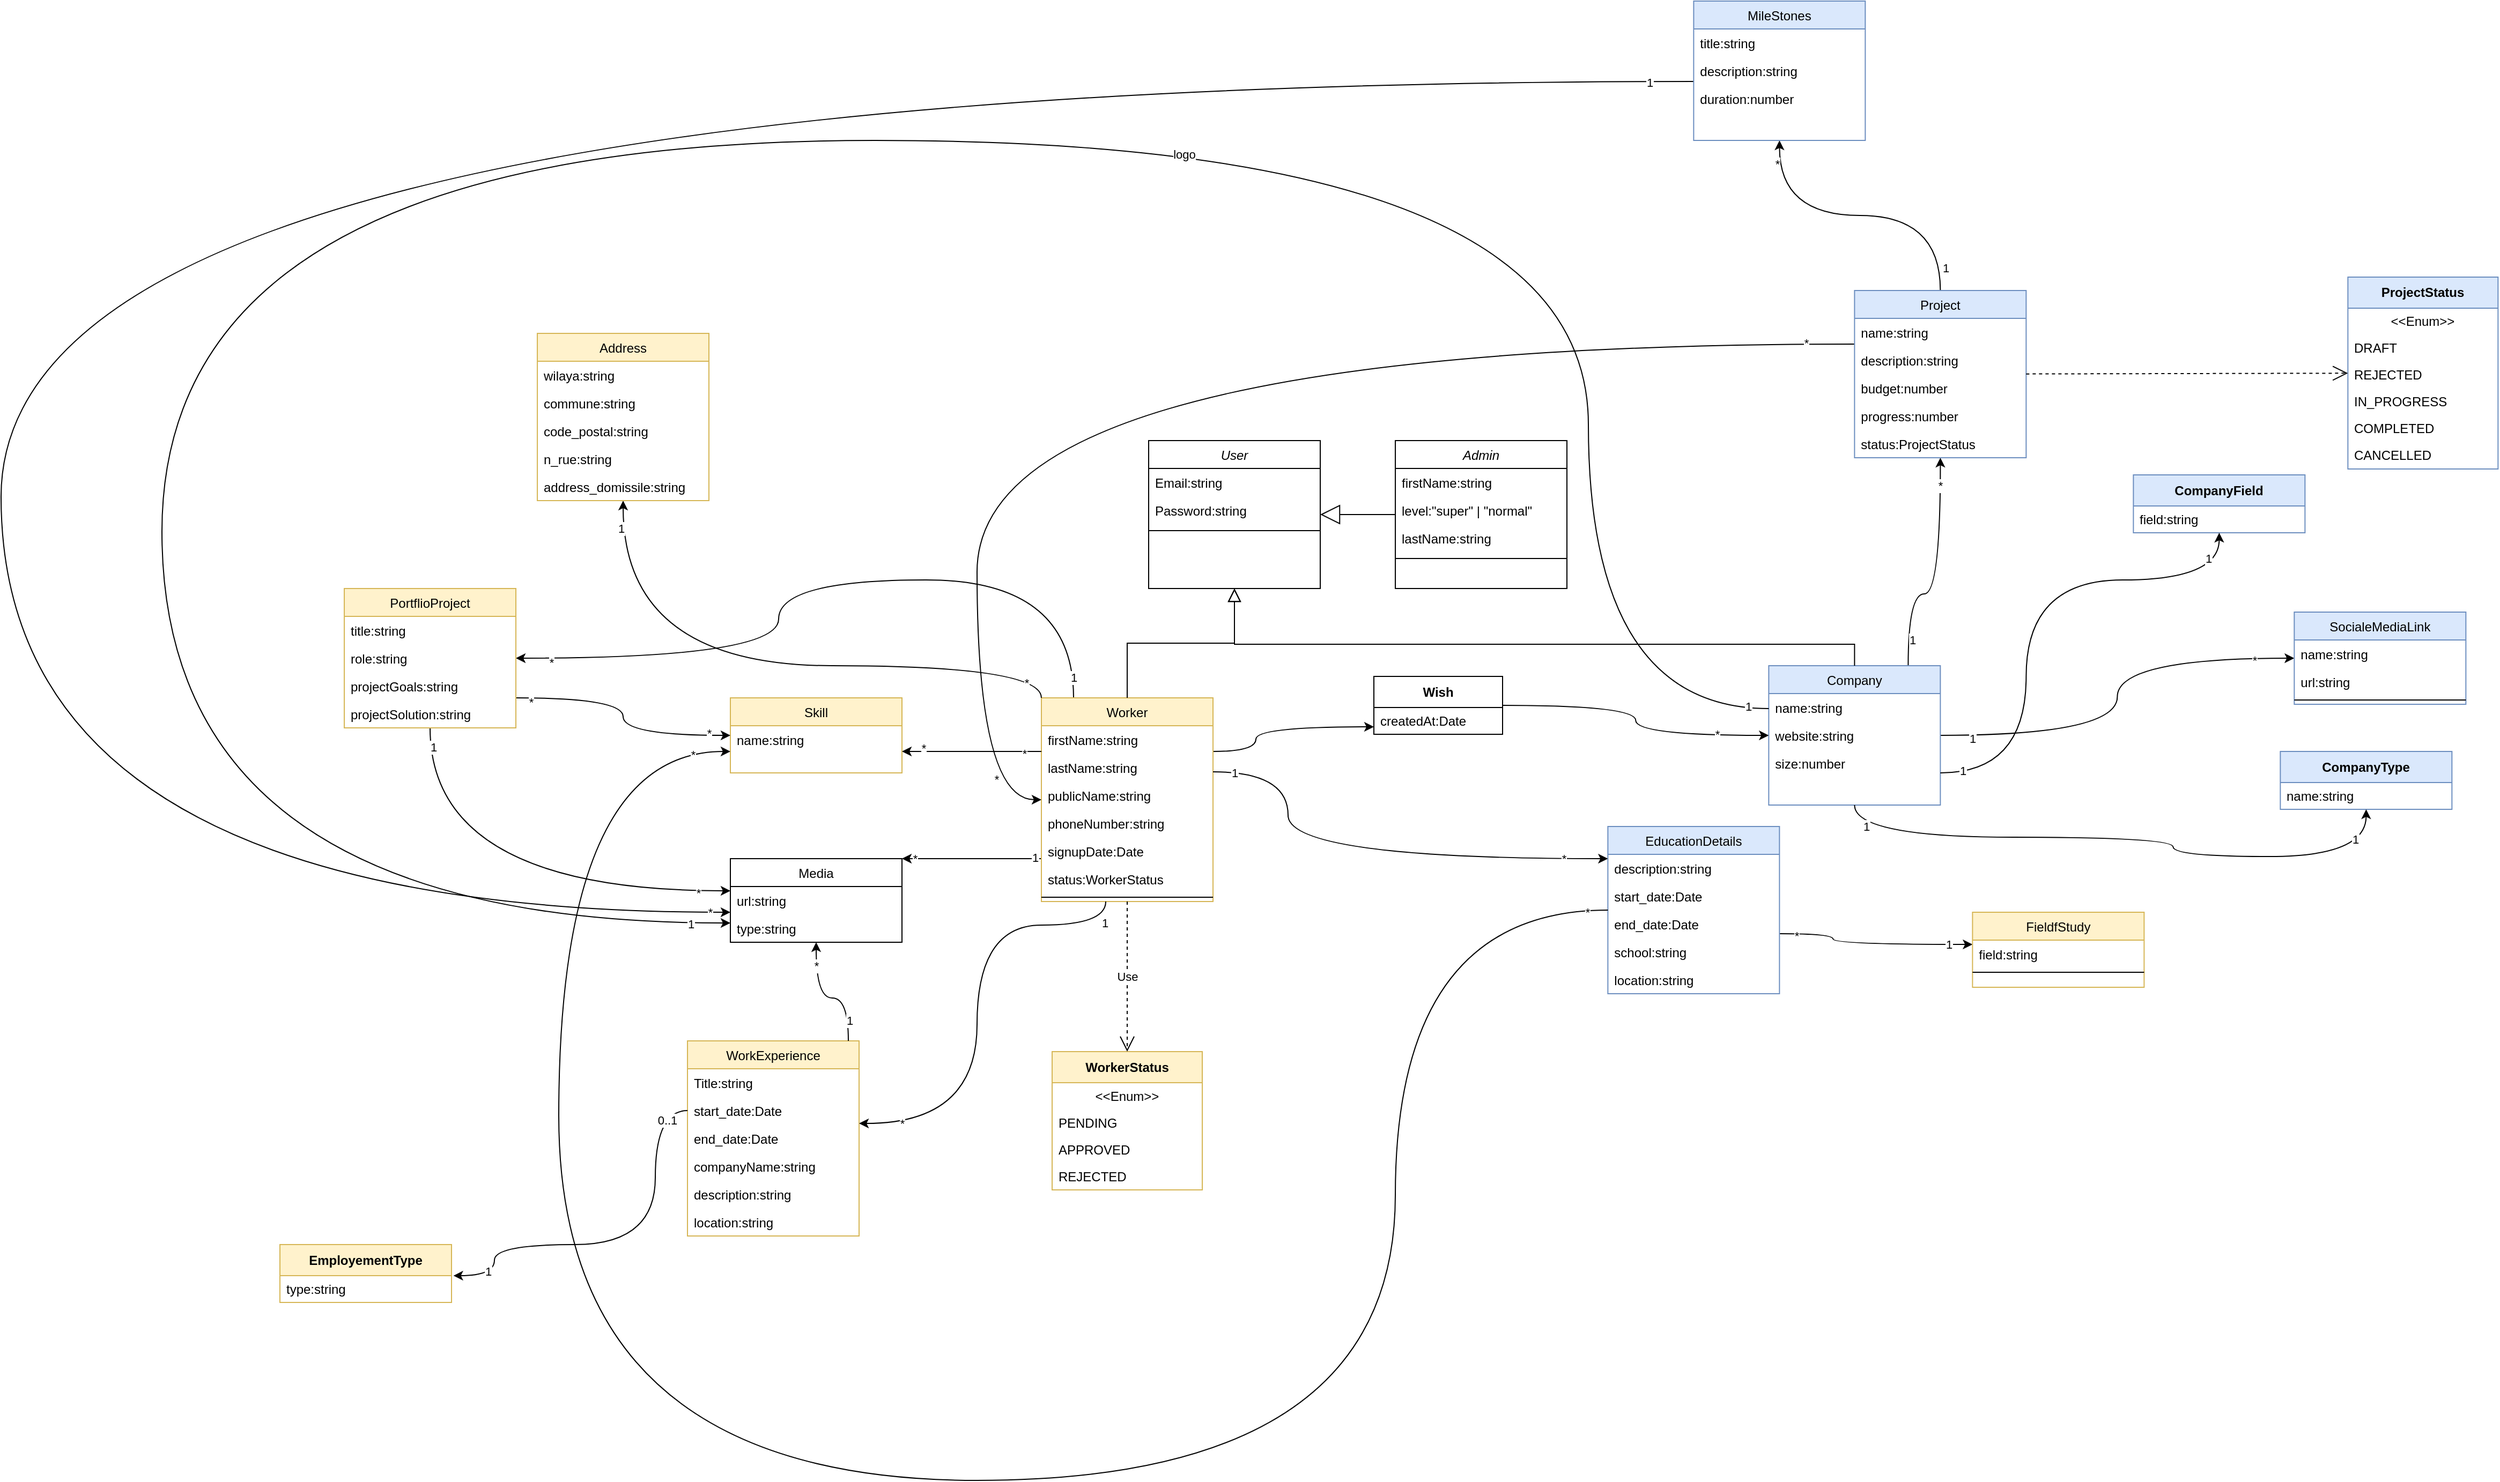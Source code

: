 <mxfile version="21.0.6" type="github">
  <diagram id="C5RBs43oDa-KdzZeNtuy" name="Page-1">
    <mxGraphModel dx="3388" dy="2009" grid="1" gridSize="10" guides="1" tooltips="1" connect="1" arrows="1" fold="1" page="1" pageScale="1" pageWidth="827" pageHeight="1169" math="0" shadow="0">
      <root>
        <mxCell id="WIyWlLk6GJQsqaUBKTNV-0" />
        <mxCell id="WIyWlLk6GJQsqaUBKTNV-1" parent="WIyWlLk6GJQsqaUBKTNV-0" />
        <mxCell id="zkfFHV4jXpPFQw0GAbJ--0" value="User" style="swimlane;fontStyle=2;align=center;verticalAlign=top;childLayout=stackLayout;horizontal=1;startSize=26;horizontalStack=0;resizeParent=1;resizeLast=0;collapsible=1;marginBottom=0;rounded=0;shadow=0;strokeWidth=1;" parent="WIyWlLk6GJQsqaUBKTNV-1" vertex="1">
          <mxGeometry x="220" y="120" width="160" height="138" as="geometry">
            <mxRectangle x="230" y="140" width="160" height="26" as="alternateBounds" />
          </mxGeometry>
        </mxCell>
        <mxCell id="zkfFHV4jXpPFQw0GAbJ--1" value="Email:string" style="text;align=left;verticalAlign=top;spacingLeft=4;spacingRight=4;overflow=hidden;rotatable=0;points=[[0,0.5],[1,0.5]];portConstraint=eastwest;" parent="zkfFHV4jXpPFQw0GAbJ--0" vertex="1">
          <mxGeometry y="26" width="160" height="26" as="geometry" />
        </mxCell>
        <mxCell id="zkfFHV4jXpPFQw0GAbJ--2" value="Password:string" style="text;align=left;verticalAlign=top;spacingLeft=4;spacingRight=4;overflow=hidden;rotatable=0;points=[[0,0.5],[1,0.5]];portConstraint=eastwest;rounded=0;shadow=0;html=0;" parent="zkfFHV4jXpPFQw0GAbJ--0" vertex="1">
          <mxGeometry y="52" width="160" height="28" as="geometry" />
        </mxCell>
        <mxCell id="zkfFHV4jXpPFQw0GAbJ--4" value="" style="line;html=1;strokeWidth=1;align=left;verticalAlign=middle;spacingTop=-1;spacingLeft=3;spacingRight=3;rotatable=0;labelPosition=right;points=[];portConstraint=eastwest;" parent="zkfFHV4jXpPFQw0GAbJ--0" vertex="1">
          <mxGeometry y="80" width="160" height="8" as="geometry" />
        </mxCell>
        <mxCell id="mFvIl6yQEKOknpsYrwRo-8" value="" style="edgeStyle=orthogonalEdgeStyle;rounded=0;orthogonalLoop=1;jettySize=auto;html=1;curved=1;" parent="WIyWlLk6GJQsqaUBKTNV-1" source="zkfFHV4jXpPFQw0GAbJ--6" target="mFvIl6yQEKOknpsYrwRo-10" edge="1">
          <mxGeometry relative="1" as="geometry">
            <mxPoint x="20" y="429" as="targetPoint" />
            <Array as="points">
              <mxPoint x="150" y="550" />
            </Array>
          </mxGeometry>
        </mxCell>
        <mxCell id="mFvIl6yQEKOknpsYrwRo-17" value="*" style="edgeLabel;html=1;align=center;verticalAlign=middle;resizable=0;points=[];" parent="mFvIl6yQEKOknpsYrwRo-8" vertex="1" connectable="0">
          <mxGeometry x="0.817" relative="1" as="geometry">
            <mxPoint as="offset" />
          </mxGeometry>
        </mxCell>
        <mxCell id="mFvIl6yQEKOknpsYrwRo-18" value="1" style="edgeLabel;html=1;align=center;verticalAlign=middle;resizable=0;points=[];" parent="mFvIl6yQEKOknpsYrwRo-8" vertex="1" connectable="0">
          <mxGeometry x="-0.911" y="-1" relative="1" as="geometry">
            <mxPoint as="offset" />
          </mxGeometry>
        </mxCell>
        <mxCell id="mFvIl6yQEKOknpsYrwRo-110" value="" style="edgeStyle=orthogonalEdgeStyle;rounded=0;orthogonalLoop=1;jettySize=auto;html=1;curved=1;" parent="WIyWlLk6GJQsqaUBKTNV-1" source="zkfFHV4jXpPFQw0GAbJ--6" target="mFvIl6yQEKOknpsYrwRo-88" edge="1">
          <mxGeometry relative="1" as="geometry">
            <mxPoint x="20" y="429.0" as="targetPoint" />
            <Array as="points">
              <mxPoint x="150" y="250" />
              <mxPoint x="-125" y="250" />
              <mxPoint x="-125" y="323" />
            </Array>
          </mxGeometry>
        </mxCell>
        <mxCell id="mFvIl6yQEKOknpsYrwRo-111" value="*" style="edgeLabel;html=1;align=center;verticalAlign=middle;resizable=0;points=[];" parent="mFvIl6yQEKOknpsYrwRo-110" vertex="1" connectable="0">
          <mxGeometry x="0.908" y="4" relative="1" as="geometry">
            <mxPoint as="offset" />
          </mxGeometry>
        </mxCell>
        <mxCell id="mFvIl6yQEKOknpsYrwRo-112" value="1" style="edgeLabel;html=1;align=center;verticalAlign=middle;resizable=0;points=[];" parent="mFvIl6yQEKOknpsYrwRo-110" vertex="1" connectable="0">
          <mxGeometry x="-0.946" relative="1" as="geometry">
            <mxPoint as="offset" />
          </mxGeometry>
        </mxCell>
        <mxCell id="mFvIl6yQEKOknpsYrwRo-204" style="edgeStyle=orthogonalEdgeStyle;rounded=0;orthogonalLoop=1;jettySize=auto;html=1;curved=1;" parent="WIyWlLk6GJQsqaUBKTNV-1" source="zkfFHV4jXpPFQw0GAbJ--6" target="mFvIl6yQEKOknpsYrwRo-202" edge="1">
          <mxGeometry relative="1" as="geometry">
            <Array as="points">
              <mxPoint x="320" y="410" />
              <mxPoint x="320" y="387" />
            </Array>
          </mxGeometry>
        </mxCell>
        <mxCell id="zkfFHV4jXpPFQw0GAbJ--6" value="Worker" style="swimlane;fontStyle=0;align=center;verticalAlign=top;childLayout=stackLayout;horizontal=1;startSize=26;horizontalStack=0;resizeParent=1;resizeLast=0;collapsible=1;marginBottom=0;rounded=0;shadow=0;strokeWidth=1;fillColor=#fff2cc;strokeColor=#d6b656;" parent="WIyWlLk6GJQsqaUBKTNV-1" vertex="1">
          <mxGeometry x="120" y="360" width="160" height="190" as="geometry">
            <mxRectangle x="130" y="380" width="160" height="26" as="alternateBounds" />
          </mxGeometry>
        </mxCell>
        <mxCell id="zkfFHV4jXpPFQw0GAbJ--7" value="firstName:string" style="text;align=left;verticalAlign=top;spacingLeft=4;spacingRight=4;overflow=hidden;rotatable=0;points=[[0,0.5],[1,0.5]];portConstraint=eastwest;" parent="zkfFHV4jXpPFQw0GAbJ--6" vertex="1">
          <mxGeometry y="26" width="160" height="26" as="geometry" />
        </mxCell>
        <mxCell id="zkfFHV4jXpPFQw0GAbJ--8" value="lastName:string" style="text;align=left;verticalAlign=top;spacingLeft=4;spacingRight=4;overflow=hidden;rotatable=0;points=[[0,0.5],[1,0.5]];portConstraint=eastwest;rounded=0;shadow=0;html=0;" parent="zkfFHV4jXpPFQw0GAbJ--6" vertex="1">
          <mxGeometry y="52" width="160" height="26" as="geometry" />
        </mxCell>
        <mxCell id="mFvIl6yQEKOknpsYrwRo-148" value="publicName:string" style="text;align=left;verticalAlign=top;spacingLeft=4;spacingRight=4;overflow=hidden;rotatable=0;points=[[0,0.5],[1,0.5]];portConstraint=eastwest;rounded=0;shadow=0;html=0;" parent="zkfFHV4jXpPFQw0GAbJ--6" vertex="1">
          <mxGeometry y="78" width="160" height="26" as="geometry" />
        </mxCell>
        <mxCell id="mFvIl6yQEKOknpsYrwRo-147" value="phoneNumber:string" style="text;align=left;verticalAlign=top;spacingLeft=4;spacingRight=4;overflow=hidden;rotatable=0;points=[[0,0.5],[1,0.5]];portConstraint=eastwest;rounded=0;shadow=0;html=0;" parent="zkfFHV4jXpPFQw0GAbJ--6" vertex="1">
          <mxGeometry y="104" width="160" height="26" as="geometry" />
        </mxCell>
        <mxCell id="mFvIl6yQEKOknpsYrwRo-87" value="signupDate:Date" style="text;align=left;verticalAlign=top;spacingLeft=4;spacingRight=4;overflow=hidden;rotatable=0;points=[[0,0.5],[1,0.5]];portConstraint=eastwest;rounded=0;shadow=0;html=0;" parent="zkfFHV4jXpPFQw0GAbJ--6" vertex="1">
          <mxGeometry y="130" width="160" height="26" as="geometry" />
        </mxCell>
        <mxCell id="mFvIl6yQEKOknpsYrwRo-19" value="status:WorkerStatus" style="text;align=left;verticalAlign=top;spacingLeft=4;spacingRight=4;overflow=hidden;rotatable=0;points=[[0,0.5],[1,0.5]];portConstraint=eastwest;rounded=0;shadow=0;html=0;" parent="zkfFHV4jXpPFQw0GAbJ--6" vertex="1">
          <mxGeometry y="156" width="160" height="26" as="geometry" />
        </mxCell>
        <mxCell id="zkfFHV4jXpPFQw0GAbJ--9" value="" style="line;html=1;strokeWidth=1;align=left;verticalAlign=middle;spacingTop=-1;spacingLeft=3;spacingRight=3;rotatable=0;labelPosition=right;points=[];portConstraint=eastwest;" parent="zkfFHV4jXpPFQw0GAbJ--6" vertex="1">
          <mxGeometry y="182" width="160" height="8" as="geometry" />
        </mxCell>
        <mxCell id="zkfFHV4jXpPFQw0GAbJ--12" value="" style="endArrow=block;endSize=10;endFill=0;shadow=0;strokeWidth=1;rounded=0;edgeStyle=elbowEdgeStyle;elbow=vertical;" parent="WIyWlLk6GJQsqaUBKTNV-1" source="zkfFHV4jXpPFQw0GAbJ--6" target="zkfFHV4jXpPFQw0GAbJ--0" edge="1">
          <mxGeometry width="160" relative="1" as="geometry">
            <mxPoint x="200" y="203" as="sourcePoint" />
            <mxPoint x="200" y="203" as="targetPoint" />
          </mxGeometry>
        </mxCell>
        <mxCell id="mFvIl6yQEKOknpsYrwRo-155" value="" style="edgeStyle=orthogonalEdgeStyle;rounded=0;orthogonalLoop=1;jettySize=auto;html=1;curved=1;" parent="WIyWlLk6GJQsqaUBKTNV-1" source="zkfFHV4jXpPFQw0GAbJ--13" target="mFvIl6yQEKOknpsYrwRo-150" edge="1">
          <mxGeometry relative="1" as="geometry">
            <mxPoint x="1078.18" y="383" as="targetPoint" />
          </mxGeometry>
        </mxCell>
        <mxCell id="mFvIl6yQEKOknpsYrwRo-156" value="*" style="edgeLabel;html=1;align=center;verticalAlign=middle;resizable=0;points=[];" parent="mFvIl6yQEKOknpsYrwRo-155" vertex="1" connectable="0">
          <mxGeometry x="0.817" y="-2" relative="1" as="geometry">
            <mxPoint as="offset" />
          </mxGeometry>
        </mxCell>
        <mxCell id="mFvIl6yQEKOknpsYrwRo-157" value="1" style="edgeLabel;html=1;align=center;verticalAlign=middle;resizable=0;points=[];" parent="mFvIl6yQEKOknpsYrwRo-155" vertex="1" connectable="0">
          <mxGeometry x="-0.85" y="-3" relative="1" as="geometry">
            <mxPoint as="offset" />
          </mxGeometry>
        </mxCell>
        <mxCell id="mFvIl6yQEKOknpsYrwRo-162" value="" style="edgeStyle=orthogonalEdgeStyle;rounded=0;orthogonalLoop=1;jettySize=auto;html=1;curved=1;" parent="WIyWlLk6GJQsqaUBKTNV-1" source="zkfFHV4jXpPFQw0GAbJ--13" target="mFvIl6yQEKOknpsYrwRo-158" edge="1">
          <mxGeometry relative="1" as="geometry">
            <mxPoint x="878.18" y="247" as="targetPoint" />
            <Array as="points">
              <mxPoint x="928.18" y="263" />
              <mxPoint x="958.18" y="263" />
            </Array>
          </mxGeometry>
        </mxCell>
        <mxCell id="mFvIl6yQEKOknpsYrwRo-163" value="*" style="edgeLabel;html=1;align=center;verticalAlign=middle;resizable=0;points=[];" parent="mFvIl6yQEKOknpsYrwRo-162" vertex="1" connectable="0">
          <mxGeometry x="0.772" relative="1" as="geometry">
            <mxPoint as="offset" />
          </mxGeometry>
        </mxCell>
        <mxCell id="mFvIl6yQEKOknpsYrwRo-164" value="1" style="edgeLabel;html=1;align=center;verticalAlign=middle;resizable=0;points=[];" parent="mFvIl6yQEKOknpsYrwRo-162" vertex="1" connectable="0">
          <mxGeometry x="-0.783" y="-4" relative="1" as="geometry">
            <mxPoint as="offset" />
          </mxGeometry>
        </mxCell>
        <mxCell id="zkfFHV4jXpPFQw0GAbJ--13" value="Company" style="swimlane;fontStyle=0;align=center;verticalAlign=top;childLayout=stackLayout;horizontal=1;startSize=26;horizontalStack=0;resizeParent=1;resizeLast=0;collapsible=1;marginBottom=0;rounded=0;shadow=0;strokeWidth=1;fillColor=#dae8fc;strokeColor=#6c8ebf;" parent="WIyWlLk6GJQsqaUBKTNV-1" vertex="1">
          <mxGeometry x="798.18" y="330" width="160" height="130" as="geometry">
            <mxRectangle x="340" y="380" width="170" height="26" as="alternateBounds" />
          </mxGeometry>
        </mxCell>
        <mxCell id="zkfFHV4jXpPFQw0GAbJ--14" value="name:string" style="text;align=left;verticalAlign=top;spacingLeft=4;spacingRight=4;overflow=hidden;rotatable=0;points=[[0,0.5],[1,0.5]];portConstraint=eastwest;" parent="zkfFHV4jXpPFQw0GAbJ--13" vertex="1">
          <mxGeometry y="26" width="160" height="26" as="geometry" />
        </mxCell>
        <mxCell id="mFvIl6yQEKOknpsYrwRo-149" value="website:string" style="text;align=left;verticalAlign=top;spacingLeft=4;spacingRight=4;overflow=hidden;rotatable=0;points=[[0,0.5],[1,0.5]];portConstraint=eastwest;" parent="zkfFHV4jXpPFQw0GAbJ--13" vertex="1">
          <mxGeometry y="52" width="160" height="26" as="geometry" />
        </mxCell>
        <mxCell id="mFvIl6yQEKOknpsYrwRo-165" value="size:number" style="text;align=left;verticalAlign=top;spacingLeft=4;spacingRight=4;overflow=hidden;rotatable=0;points=[[0,0.5],[1,0.5]];portConstraint=eastwest;" parent="zkfFHV4jXpPFQw0GAbJ--13" vertex="1">
          <mxGeometry y="78" width="160" height="26" as="geometry" />
        </mxCell>
        <mxCell id="zkfFHV4jXpPFQw0GAbJ--16" value="" style="endArrow=block;endSize=10;endFill=0;shadow=0;strokeWidth=1;rounded=0;edgeStyle=elbowEdgeStyle;elbow=vertical;" parent="WIyWlLk6GJQsqaUBKTNV-1" source="zkfFHV4jXpPFQw0GAbJ--13" target="zkfFHV4jXpPFQw0GAbJ--0" edge="1">
          <mxGeometry width="160" relative="1" as="geometry">
            <mxPoint x="210" y="373" as="sourcePoint" />
            <mxPoint x="310" y="271" as="targetPoint" />
            <Array as="points">
              <mxPoint x="450" y="310" />
            </Array>
          </mxGeometry>
        </mxCell>
        <mxCell id="mFvIl6yQEKOknpsYrwRo-1" value="Skill" style="swimlane;fontStyle=0;align=center;verticalAlign=top;childLayout=stackLayout;horizontal=1;startSize=26;horizontalStack=0;resizeParent=1;resizeLast=0;collapsible=1;marginBottom=0;rounded=0;shadow=0;strokeWidth=1;fillColor=#fff2cc;strokeColor=#d6b656;" parent="WIyWlLk6GJQsqaUBKTNV-1" vertex="1">
          <mxGeometry x="-170" y="360" width="160" height="70" as="geometry">
            <mxRectangle x="130" y="380" width="160" height="26" as="alternateBounds" />
          </mxGeometry>
        </mxCell>
        <mxCell id="mFvIl6yQEKOknpsYrwRo-2" value="name:string" style="text;align=left;verticalAlign=top;spacingLeft=4;spacingRight=4;overflow=hidden;rotatable=0;points=[[0,0.5],[1,0.5]];portConstraint=eastwest;" parent="mFvIl6yQEKOknpsYrwRo-1" vertex="1">
          <mxGeometry y="26" width="160" height="26" as="geometry" />
        </mxCell>
        <mxCell id="mFvIl6yQEKOknpsYrwRo-10" value="Media" style="swimlane;fontStyle=0;align=center;verticalAlign=top;childLayout=stackLayout;horizontal=1;startSize=26;horizontalStack=0;resizeParent=1;resizeLast=0;collapsible=1;marginBottom=0;rounded=0;shadow=0;strokeWidth=1;" parent="WIyWlLk6GJQsqaUBKTNV-1" vertex="1">
          <mxGeometry x="-170" y="510" width="160" height="78" as="geometry">
            <mxRectangle x="130" y="380" width="160" height="26" as="alternateBounds" />
          </mxGeometry>
        </mxCell>
        <mxCell id="mFvIl6yQEKOknpsYrwRo-11" value="url:string" style="text;align=left;verticalAlign=top;spacingLeft=4;spacingRight=4;overflow=hidden;rotatable=0;points=[[0,0.5],[1,0.5]];portConstraint=eastwest;" parent="mFvIl6yQEKOknpsYrwRo-10" vertex="1">
          <mxGeometry y="26" width="160" height="26" as="geometry" />
        </mxCell>
        <mxCell id="mFvIl6yQEKOknpsYrwRo-13" value="type:string" style="text;align=left;verticalAlign=top;spacingLeft=4;spacingRight=4;overflow=hidden;rotatable=0;points=[[0,0.5],[1,0.5]];portConstraint=eastwest;" parent="mFvIl6yQEKOknpsYrwRo-10" vertex="1">
          <mxGeometry y="52" width="160" height="26" as="geometry" />
        </mxCell>
        <mxCell id="mFvIl6yQEKOknpsYrwRo-14" value="" style="edgeStyle=orthogonalEdgeStyle;rounded=0;orthogonalLoop=1;jettySize=auto;html=1;curved=1;" parent="WIyWlLk6GJQsqaUBKTNV-1" source="zkfFHV4jXpPFQw0GAbJ--6" target="mFvIl6yQEKOknpsYrwRo-1" edge="1">
          <mxGeometry relative="1" as="geometry">
            <mxPoint x="130" y="298" as="sourcePoint" />
            <mxPoint x="-80" y="350" as="targetPoint" />
            <Array as="points">
              <mxPoint x="80" y="410" />
              <mxPoint x="80" y="410" />
            </Array>
          </mxGeometry>
        </mxCell>
        <mxCell id="mFvIl6yQEKOknpsYrwRo-15" value="*" style="edgeLabel;html=1;align=center;verticalAlign=middle;resizable=0;points=[];" parent="mFvIl6yQEKOknpsYrwRo-14" vertex="1" connectable="0">
          <mxGeometry x="0.692" y="-3" relative="1" as="geometry">
            <mxPoint as="offset" />
          </mxGeometry>
        </mxCell>
        <mxCell id="mFvIl6yQEKOknpsYrwRo-16" value="*" style="edgeLabel;html=1;align=center;verticalAlign=middle;resizable=0;points=[];" parent="mFvIl6yQEKOknpsYrwRo-14" vertex="1" connectable="0">
          <mxGeometry x="-0.754" y="2" relative="1" as="geometry">
            <mxPoint as="offset" />
          </mxGeometry>
        </mxCell>
        <mxCell id="mFvIl6yQEKOknpsYrwRo-20" value="WorkerStatus" style="swimlane;fontStyle=1;align=center;verticalAlign=middle;childLayout=stackLayout;horizontal=1;startSize=29;horizontalStack=0;resizeParent=1;resizeParentMax=0;resizeLast=0;collapsible=0;marginBottom=0;html=1;whiteSpace=wrap;fillColor=#fff2cc;strokeColor=#d6b656;" parent="WIyWlLk6GJQsqaUBKTNV-1" vertex="1">
          <mxGeometry x="130" y="690" width="140" height="129" as="geometry" />
        </mxCell>
        <mxCell id="mFvIl6yQEKOknpsYrwRo-21" value="&amp;lt;&amp;lt;Enum&amp;gt;&amp;gt;" style="text;html=1;strokeColor=none;fillColor=none;align=center;verticalAlign=middle;spacingLeft=4;spacingRight=4;overflow=hidden;rotatable=0;points=[[0,0.5],[1,0.5]];portConstraint=eastwest;whiteSpace=wrap;" parent="mFvIl6yQEKOknpsYrwRo-20" vertex="1">
          <mxGeometry y="29" width="140" height="25" as="geometry" />
        </mxCell>
        <mxCell id="mFvIl6yQEKOknpsYrwRo-22" value="PENDING" style="text;html=1;strokeColor=none;fillColor=none;align=left;verticalAlign=middle;spacingLeft=4;spacingRight=4;overflow=hidden;rotatable=0;points=[[0,0.5],[1,0.5]];portConstraint=eastwest;whiteSpace=wrap;" parent="mFvIl6yQEKOknpsYrwRo-20" vertex="1">
          <mxGeometry y="54" width="140" height="25" as="geometry" />
        </mxCell>
        <mxCell id="mFvIl6yQEKOknpsYrwRo-23" value="APPROVED" style="text;html=1;strokeColor=none;fillColor=none;align=left;verticalAlign=middle;spacingLeft=4;spacingRight=4;overflow=hidden;rotatable=0;points=[[0,0.5],[1,0.5]];portConstraint=eastwest;whiteSpace=wrap;" parent="mFvIl6yQEKOknpsYrwRo-20" vertex="1">
          <mxGeometry y="79" width="140" height="25" as="geometry" />
        </mxCell>
        <mxCell id="mFvIl6yQEKOknpsYrwRo-24" value="REJECTED" style="text;html=1;strokeColor=none;fillColor=none;align=left;verticalAlign=middle;spacingLeft=4;spacingRight=4;overflow=hidden;rotatable=0;points=[[0,0.5],[1,0.5]];portConstraint=eastwest;whiteSpace=wrap;" parent="mFvIl6yQEKOknpsYrwRo-20" vertex="1">
          <mxGeometry y="104" width="140" height="25" as="geometry" />
        </mxCell>
        <mxCell id="mFvIl6yQEKOknpsYrwRo-25" value="Use" style="endArrow=open;endSize=12;dashed=1;html=1;rounded=0;" parent="WIyWlLk6GJQsqaUBKTNV-1" source="zkfFHV4jXpPFQw0GAbJ--6" target="mFvIl6yQEKOknpsYrwRo-20" edge="1">
          <mxGeometry width="160" relative="1" as="geometry">
            <mxPoint x="450" y="550" as="sourcePoint" />
            <mxPoint x="610" y="550" as="targetPoint" />
          </mxGeometry>
        </mxCell>
        <mxCell id="mFvIl6yQEKOknpsYrwRo-34" value="" style="edgeStyle=orthogonalEdgeStyle;rounded=0;orthogonalLoop=1;jettySize=auto;html=1;curved=1;" parent="WIyWlLk6GJQsqaUBKTNV-1" source="mFvIl6yQEKOknpsYrwRo-26" target="mFvIl6yQEKOknpsYrwRo-31" edge="1">
          <mxGeometry relative="1" as="geometry">
            <Array as="points">
              <mxPoint x="858.18" y="580" />
              <mxPoint x="858.18" y="590" />
            </Array>
          </mxGeometry>
        </mxCell>
        <mxCell id="mFvIl6yQEKOknpsYrwRo-35" value="1" style="edgeLabel;html=1;align=center;verticalAlign=middle;resizable=0;points=[];" parent="mFvIl6yQEKOknpsYrwRo-34" vertex="1" connectable="0">
          <mxGeometry x="0.765" relative="1" as="geometry">
            <mxPoint as="offset" />
          </mxGeometry>
        </mxCell>
        <mxCell id="mFvIl6yQEKOknpsYrwRo-36" value="*" style="edgeLabel;html=1;align=center;verticalAlign=middle;resizable=0;points=[];" parent="mFvIl6yQEKOknpsYrwRo-34" vertex="1" connectable="0">
          <mxGeometry x="-0.838" y="-2" relative="1" as="geometry">
            <mxPoint as="offset" />
          </mxGeometry>
        </mxCell>
        <mxCell id="mFvIl6yQEKOknpsYrwRo-26" value="EducationDetails" style="swimlane;fontStyle=0;align=center;verticalAlign=top;childLayout=stackLayout;horizontal=1;startSize=26;horizontalStack=0;resizeParent=1;resizeLast=0;collapsible=1;marginBottom=0;rounded=0;shadow=0;strokeWidth=1;fillColor=#dae8fc;strokeColor=#6c8ebf;" parent="WIyWlLk6GJQsqaUBKTNV-1" vertex="1">
          <mxGeometry x="648.18" y="480" width="160" height="156" as="geometry">
            <mxRectangle x="130" y="380" width="160" height="26" as="alternateBounds" />
          </mxGeometry>
        </mxCell>
        <mxCell id="mFvIl6yQEKOknpsYrwRo-27" value="description:string" style="text;align=left;verticalAlign=top;spacingLeft=4;spacingRight=4;overflow=hidden;rotatable=0;points=[[0,0.5],[1,0.5]];portConstraint=eastwest;" parent="mFvIl6yQEKOknpsYrwRo-26" vertex="1">
          <mxGeometry y="26" width="160" height="26" as="geometry" />
        </mxCell>
        <mxCell id="mFvIl6yQEKOknpsYrwRo-28" value="start_date:Date" style="text;align=left;verticalAlign=top;spacingLeft=4;spacingRight=4;overflow=hidden;rotatable=0;points=[[0,0.5],[1,0.5]];portConstraint=eastwest;" parent="mFvIl6yQEKOknpsYrwRo-26" vertex="1">
          <mxGeometry y="52" width="160" height="26" as="geometry" />
        </mxCell>
        <mxCell id="mFvIl6yQEKOknpsYrwRo-29" value="end_date:Date" style="text;align=left;verticalAlign=top;spacingLeft=4;spacingRight=4;overflow=hidden;rotatable=0;points=[[0,0.5],[1,0.5]];portConstraint=eastwest;" parent="mFvIl6yQEKOknpsYrwRo-26" vertex="1">
          <mxGeometry y="78" width="160" height="26" as="geometry" />
        </mxCell>
        <mxCell id="mFvIl6yQEKOknpsYrwRo-30" value="school:string" style="text;align=left;verticalAlign=top;spacingLeft=4;spacingRight=4;overflow=hidden;rotatable=0;points=[[0,0.5],[1,0.5]];portConstraint=eastwest;" parent="mFvIl6yQEKOknpsYrwRo-26" vertex="1">
          <mxGeometry y="104" width="160" height="26" as="geometry" />
        </mxCell>
        <mxCell id="mFvIl6yQEKOknpsYrwRo-122" value="location:string" style="text;align=left;verticalAlign=top;spacingLeft=4;spacingRight=4;overflow=hidden;rotatable=0;points=[[0,0.5],[1,0.5]];portConstraint=eastwest;" parent="mFvIl6yQEKOknpsYrwRo-26" vertex="1">
          <mxGeometry y="130" width="160" height="26" as="geometry" />
        </mxCell>
        <mxCell id="mFvIl6yQEKOknpsYrwRo-31" value="FieldfStudy" style="swimlane;fontStyle=0;align=center;verticalAlign=top;childLayout=stackLayout;horizontal=1;startSize=26;horizontalStack=0;resizeParent=1;resizeLast=0;collapsible=1;marginBottom=0;rounded=0;shadow=0;strokeWidth=1;fillColor=#fff2cc;strokeColor=#d6b656;" parent="WIyWlLk6GJQsqaUBKTNV-1" vertex="1">
          <mxGeometry x="988.18" y="560" width="160" height="70" as="geometry">
            <mxRectangle x="340" y="380" width="170" height="26" as="alternateBounds" />
          </mxGeometry>
        </mxCell>
        <mxCell id="mFvIl6yQEKOknpsYrwRo-32" value="field:string" style="text;align=left;verticalAlign=top;spacingLeft=4;spacingRight=4;overflow=hidden;rotatable=0;points=[[0,0.5],[1,0.5]];portConstraint=eastwest;" parent="mFvIl6yQEKOknpsYrwRo-31" vertex="1">
          <mxGeometry y="26" width="160" height="26" as="geometry" />
        </mxCell>
        <mxCell id="mFvIl6yQEKOknpsYrwRo-33" value="" style="line;html=1;strokeWidth=1;align=left;verticalAlign=middle;spacingTop=-1;spacingLeft=3;spacingRight=3;rotatable=0;labelPosition=right;points=[];portConstraint=eastwest;" parent="mFvIl6yQEKOknpsYrwRo-31" vertex="1">
          <mxGeometry y="52" width="160" height="8" as="geometry" />
        </mxCell>
        <mxCell id="mFvIl6yQEKOknpsYrwRo-37" value="" style="edgeStyle=orthogonalEdgeStyle;rounded=0;orthogonalLoop=1;jettySize=auto;html=1;curved=1;" parent="WIyWlLk6GJQsqaUBKTNV-1" source="zkfFHV4jXpPFQw0GAbJ--6" target="mFvIl6yQEKOknpsYrwRo-26" edge="1">
          <mxGeometry relative="1" as="geometry">
            <mxPoint x="360" y="458" as="sourcePoint" />
            <mxPoint x="200" y="510" as="targetPoint" />
            <Array as="points">
              <mxPoint x="350" y="429" />
              <mxPoint x="350" y="510" />
            </Array>
          </mxGeometry>
        </mxCell>
        <mxCell id="mFvIl6yQEKOknpsYrwRo-38" value="*" style="edgeLabel;html=1;align=center;verticalAlign=middle;resizable=0;points=[];" parent="mFvIl6yQEKOknpsYrwRo-37" vertex="1" connectable="0">
          <mxGeometry x="0.817" relative="1" as="geometry">
            <mxPoint as="offset" />
          </mxGeometry>
        </mxCell>
        <mxCell id="mFvIl6yQEKOknpsYrwRo-39" value="1" style="edgeLabel;html=1;align=center;verticalAlign=middle;resizable=0;points=[];" parent="mFvIl6yQEKOknpsYrwRo-37" vertex="1" connectable="0">
          <mxGeometry x="-0.911" y="-1" relative="1" as="geometry">
            <mxPoint as="offset" />
          </mxGeometry>
        </mxCell>
        <mxCell id="mFvIl6yQEKOknpsYrwRo-40" value="" style="edgeStyle=orthogonalEdgeStyle;rounded=0;orthogonalLoop=1;jettySize=auto;html=1;curved=1;" parent="WIyWlLk6GJQsqaUBKTNV-1" source="mFvIl6yQEKOknpsYrwRo-26" target="mFvIl6yQEKOknpsYrwRo-1" edge="1">
          <mxGeometry relative="1" as="geometry">
            <mxPoint x="340" y="716" as="sourcePoint" />
            <mxPoint x="440" y="680" as="targetPoint" />
            <Array as="points">
              <mxPoint x="450" y="1090" />
              <mxPoint x="-330" y="1090" />
              <mxPoint x="-330" y="410" />
            </Array>
          </mxGeometry>
        </mxCell>
        <mxCell id="mFvIl6yQEKOknpsYrwRo-43" value="*" style="edgeLabel;html=1;align=center;verticalAlign=middle;resizable=0;points=[];" parent="mFvIl6yQEKOknpsYrwRo-40" vertex="1" connectable="0">
          <mxGeometry x="0.97" y="-3" relative="1" as="geometry">
            <mxPoint as="offset" />
          </mxGeometry>
        </mxCell>
        <mxCell id="mFvIl6yQEKOknpsYrwRo-44" value="*" style="edgeLabel;html=1;align=center;verticalAlign=middle;resizable=0;points=[];" parent="mFvIl6yQEKOknpsYrwRo-40" vertex="1" connectable="0">
          <mxGeometry x="-0.984" y="2" relative="1" as="geometry">
            <mxPoint as="offset" />
          </mxGeometry>
        </mxCell>
        <mxCell id="mFvIl6yQEKOknpsYrwRo-47" value="WorkExperience" style="swimlane;fontStyle=0;align=center;verticalAlign=top;childLayout=stackLayout;horizontal=1;startSize=26;horizontalStack=0;resizeParent=1;resizeLast=0;collapsible=1;marginBottom=0;rounded=0;shadow=0;strokeWidth=1;fillColor=#fff2cc;strokeColor=#d6b656;" parent="WIyWlLk6GJQsqaUBKTNV-1" vertex="1">
          <mxGeometry x="-210" y="680" width="160" height="182" as="geometry">
            <mxRectangle x="130" y="380" width="160" height="26" as="alternateBounds" />
          </mxGeometry>
        </mxCell>
        <mxCell id="mFvIl6yQEKOknpsYrwRo-48" value="Title:string" style="text;align=left;verticalAlign=top;spacingLeft=4;spacingRight=4;overflow=hidden;rotatable=0;points=[[0,0.5],[1,0.5]];portConstraint=eastwest;" parent="mFvIl6yQEKOknpsYrwRo-47" vertex="1">
          <mxGeometry y="26" width="160" height="26" as="geometry" />
        </mxCell>
        <mxCell id="mFvIl6yQEKOknpsYrwRo-49" value="start_date:Date" style="text;align=left;verticalAlign=top;spacingLeft=4;spacingRight=4;overflow=hidden;rotatable=0;points=[[0,0.5],[1,0.5]];portConstraint=eastwest;" parent="mFvIl6yQEKOknpsYrwRo-47" vertex="1">
          <mxGeometry y="52" width="160" height="26" as="geometry" />
        </mxCell>
        <mxCell id="mFvIl6yQEKOknpsYrwRo-50" value="end_date:Date" style="text;align=left;verticalAlign=top;spacingLeft=4;spacingRight=4;overflow=hidden;rotatable=0;points=[[0,0.5],[1,0.5]];portConstraint=eastwest;" parent="mFvIl6yQEKOknpsYrwRo-47" vertex="1">
          <mxGeometry y="78" width="160" height="26" as="geometry" />
        </mxCell>
        <mxCell id="mFvIl6yQEKOknpsYrwRo-51" value="companyName:string" style="text;align=left;verticalAlign=top;spacingLeft=4;spacingRight=4;overflow=hidden;rotatable=0;points=[[0,0.5],[1,0.5]];portConstraint=eastwest;" parent="mFvIl6yQEKOknpsYrwRo-47" vertex="1">
          <mxGeometry y="104" width="160" height="26" as="geometry" />
        </mxCell>
        <mxCell id="mFvIl6yQEKOknpsYrwRo-77" value="description:string" style="text;align=left;verticalAlign=top;spacingLeft=4;spacingRight=4;overflow=hidden;rotatable=0;points=[[0,0.5],[1,0.5]];portConstraint=eastwest;" parent="mFvIl6yQEKOknpsYrwRo-47" vertex="1">
          <mxGeometry y="130" width="160" height="26" as="geometry" />
        </mxCell>
        <mxCell id="mFvIl6yQEKOknpsYrwRo-121" value="location:string" style="text;align=left;verticalAlign=top;spacingLeft=4;spacingRight=4;overflow=hidden;rotatable=0;points=[[0,0.5],[1,0.5]];portConstraint=eastwest;" parent="mFvIl6yQEKOknpsYrwRo-47" vertex="1">
          <mxGeometry y="156" width="160" height="26" as="geometry" />
        </mxCell>
        <mxCell id="mFvIl6yQEKOknpsYrwRo-52" value="" style="edgeStyle=orthogonalEdgeStyle;rounded=0;orthogonalLoop=1;jettySize=auto;html=1;curved=1;" parent="WIyWlLk6GJQsqaUBKTNV-1" source="zkfFHV4jXpPFQw0GAbJ--6" edge="1">
          <mxGeometry relative="1" as="geometry">
            <mxPoint x="160" y="520" as="sourcePoint" />
            <mxPoint x="-50" y="757" as="targetPoint" />
            <Array as="points">
              <mxPoint x="180" y="572" />
              <mxPoint x="60" y="572" />
              <mxPoint x="60" y="757" />
            </Array>
          </mxGeometry>
        </mxCell>
        <mxCell id="mFvIl6yQEKOknpsYrwRo-53" value="*" style="edgeLabel;html=1;align=center;verticalAlign=middle;resizable=0;points=[];" parent="mFvIl6yQEKOknpsYrwRo-52" vertex="1" connectable="0">
          <mxGeometry x="0.817" relative="1" as="geometry">
            <mxPoint as="offset" />
          </mxGeometry>
        </mxCell>
        <mxCell id="mFvIl6yQEKOknpsYrwRo-54" value="1" style="edgeLabel;html=1;align=center;verticalAlign=middle;resizable=0;points=[];" parent="mFvIl6yQEKOknpsYrwRo-52" vertex="1" connectable="0">
          <mxGeometry x="-0.911" y="-1" relative="1" as="geometry">
            <mxPoint as="offset" />
          </mxGeometry>
        </mxCell>
        <mxCell id="mFvIl6yQEKOknpsYrwRo-55" value="EmployementType" style="swimlane;fontStyle=1;align=center;verticalAlign=middle;childLayout=stackLayout;horizontal=1;startSize=29;horizontalStack=0;resizeParent=1;resizeParentMax=0;resizeLast=0;collapsible=0;marginBottom=0;html=1;whiteSpace=wrap;fillColor=#fff2cc;strokeColor=#d6b656;" parent="WIyWlLk6GJQsqaUBKTNV-1" vertex="1">
          <mxGeometry x="-590" y="870" width="160" height="54" as="geometry" />
        </mxCell>
        <mxCell id="mFvIl6yQEKOknpsYrwRo-57" value="type:string" style="text;html=1;strokeColor=none;fillColor=none;align=left;verticalAlign=middle;spacingLeft=4;spacingRight=4;overflow=hidden;rotatable=0;points=[[0,0.5],[1,0.5]];portConstraint=eastwest;whiteSpace=wrap;" parent="mFvIl6yQEKOknpsYrwRo-55" vertex="1">
          <mxGeometry y="29" width="160" height="25" as="geometry" />
        </mxCell>
        <mxCell id="mFvIl6yQEKOknpsYrwRo-63" value="" style="edgeStyle=orthogonalEdgeStyle;rounded=0;orthogonalLoop=1;jettySize=auto;html=1;curved=1;entryX=1.011;entryY=0.001;entryDx=0;entryDy=0;entryPerimeter=0;" parent="WIyWlLk6GJQsqaUBKTNV-1" source="mFvIl6yQEKOknpsYrwRo-47" target="mFvIl6yQEKOknpsYrwRo-57" edge="1">
          <mxGeometry relative="1" as="geometry">
            <mxPoint x="-240" y="880" as="sourcePoint" />
            <mxPoint x="-400" y="932" as="targetPoint" />
            <Array as="points">
              <mxPoint x="-240" y="745" />
              <mxPoint x="-240" y="870" />
              <mxPoint x="-390" y="870" />
              <mxPoint x="-390" y="899" />
            </Array>
          </mxGeometry>
        </mxCell>
        <mxCell id="mFvIl6yQEKOknpsYrwRo-68" value="0..1" style="edgeLabel;html=1;align=center;verticalAlign=middle;resizable=0;points=[];" parent="mFvIl6yQEKOknpsYrwRo-63" vertex="1" connectable="0">
          <mxGeometry x="-0.894" y="9" relative="1" as="geometry">
            <mxPoint as="offset" />
          </mxGeometry>
        </mxCell>
        <mxCell id="mFvIl6yQEKOknpsYrwRo-73" value="1" style="edgeLabel;html=1;align=center;verticalAlign=middle;resizable=0;points=[];" parent="mFvIl6yQEKOknpsYrwRo-63" vertex="1" connectable="0">
          <mxGeometry x="0.828" y="-4" relative="1" as="geometry">
            <mxPoint as="offset" />
          </mxGeometry>
        </mxCell>
        <mxCell id="mFvIl6yQEKOknpsYrwRo-74" value="" style="edgeStyle=orthogonalEdgeStyle;rounded=0;orthogonalLoop=1;jettySize=auto;html=1;curved=1;" parent="WIyWlLk6GJQsqaUBKTNV-1" source="mFvIl6yQEKOknpsYrwRo-47" target="mFvIl6yQEKOknpsYrwRo-10" edge="1">
          <mxGeometry relative="1" as="geometry">
            <mxPoint x="-60" y="588" as="sourcePoint" />
            <mxPoint x="-220" y="640" as="targetPoint" />
            <Array as="points">
              <mxPoint x="-60" y="640" />
              <mxPoint x="-90" y="640" />
            </Array>
          </mxGeometry>
        </mxCell>
        <mxCell id="mFvIl6yQEKOknpsYrwRo-75" value="*" style="edgeLabel;html=1;align=center;verticalAlign=middle;resizable=0;points=[];" parent="mFvIl6yQEKOknpsYrwRo-74" vertex="1" connectable="0">
          <mxGeometry x="0.817" relative="1" as="geometry">
            <mxPoint y="11" as="offset" />
          </mxGeometry>
        </mxCell>
        <mxCell id="mFvIl6yQEKOknpsYrwRo-76" value="1" style="edgeLabel;html=1;align=center;verticalAlign=middle;resizable=0;points=[];" parent="mFvIl6yQEKOknpsYrwRo-74" vertex="1" connectable="0">
          <mxGeometry x="-0.911" y="-1" relative="1" as="geometry">
            <mxPoint y="-14" as="offset" />
          </mxGeometry>
        </mxCell>
        <mxCell id="mFvIl6yQEKOknpsYrwRo-100" value="" style="edgeStyle=orthogonalEdgeStyle;rounded=0;orthogonalLoop=1;jettySize=auto;html=1;curved=1;" parent="WIyWlLk6GJQsqaUBKTNV-1" source="mFvIl6yQEKOknpsYrwRo-88" target="mFvIl6yQEKOknpsYrwRo-10" edge="1">
          <mxGeometry relative="1" as="geometry">
            <mxPoint x="-250" y="323" as="targetPoint" />
            <Array as="points">
              <mxPoint x="-450" y="540" />
            </Array>
          </mxGeometry>
        </mxCell>
        <mxCell id="mFvIl6yQEKOknpsYrwRo-101" value="*" style="edgeLabel;html=1;align=center;verticalAlign=middle;resizable=0;points=[];" parent="mFvIl6yQEKOknpsYrwRo-100" vertex="1" connectable="0">
          <mxGeometry x="0.862" y="-2" relative="1" as="geometry">
            <mxPoint as="offset" />
          </mxGeometry>
        </mxCell>
        <mxCell id="mFvIl6yQEKOknpsYrwRo-102" value="1" style="edgeLabel;html=1;align=center;verticalAlign=middle;resizable=0;points=[];" parent="mFvIl6yQEKOknpsYrwRo-100" vertex="1" connectable="0">
          <mxGeometry x="-0.919" y="3" relative="1" as="geometry">
            <mxPoint as="offset" />
          </mxGeometry>
        </mxCell>
        <mxCell id="mFvIl6yQEKOknpsYrwRo-116" style="edgeStyle=orthogonalEdgeStyle;rounded=0;orthogonalLoop=1;jettySize=auto;html=1;curved=1;" parent="WIyWlLk6GJQsqaUBKTNV-1" source="mFvIl6yQEKOknpsYrwRo-88" target="mFvIl6yQEKOknpsYrwRo-1" edge="1">
          <mxGeometry relative="1" as="geometry">
            <mxPoint x="-550" y="310" as="targetPoint" />
            <Array as="points">
              <mxPoint x="-270" y="360" />
              <mxPoint x="-270" y="395" />
            </Array>
          </mxGeometry>
        </mxCell>
        <mxCell id="mFvIl6yQEKOknpsYrwRo-117" value="*" style="edgeLabel;html=1;align=center;verticalAlign=middle;resizable=0;points=[];" parent="mFvIl6yQEKOknpsYrwRo-116" vertex="1" connectable="0">
          <mxGeometry x="0.826" y="2" relative="1" as="geometry">
            <mxPoint as="offset" />
          </mxGeometry>
        </mxCell>
        <mxCell id="mFvIl6yQEKOknpsYrwRo-118" value="*" style="edgeLabel;html=1;align=center;verticalAlign=middle;resizable=0;points=[];" parent="mFvIl6yQEKOknpsYrwRo-116" vertex="1" connectable="0">
          <mxGeometry x="-0.884" y="-4" relative="1" as="geometry">
            <mxPoint as="offset" />
          </mxGeometry>
        </mxCell>
        <mxCell id="mFvIl6yQEKOknpsYrwRo-88" value="PortflioProject" style="swimlane;fontStyle=0;align=center;verticalAlign=top;childLayout=stackLayout;horizontal=1;startSize=26;horizontalStack=0;resizeParent=1;resizeLast=0;collapsible=1;marginBottom=0;rounded=0;shadow=0;strokeWidth=1;fillColor=#fff2cc;strokeColor=#d6b656;" parent="WIyWlLk6GJQsqaUBKTNV-1" vertex="1">
          <mxGeometry x="-530" y="258" width="160" height="130" as="geometry">
            <mxRectangle x="130" y="380" width="160" height="26" as="alternateBounds" />
          </mxGeometry>
        </mxCell>
        <mxCell id="mFvIl6yQEKOknpsYrwRo-89" value="title:string" style="text;align=left;verticalAlign=top;spacingLeft=4;spacingRight=4;overflow=hidden;rotatable=0;points=[[0,0.5],[1,0.5]];portConstraint=eastwest;" parent="mFvIl6yQEKOknpsYrwRo-88" vertex="1">
          <mxGeometry y="26" width="160" height="26" as="geometry" />
        </mxCell>
        <mxCell id="mFvIl6yQEKOknpsYrwRo-90" value="role:string" style="text;align=left;verticalAlign=top;spacingLeft=4;spacingRight=4;overflow=hidden;rotatable=0;points=[[0,0.5],[1,0.5]];portConstraint=eastwest;" parent="mFvIl6yQEKOknpsYrwRo-88" vertex="1">
          <mxGeometry y="52" width="160" height="26" as="geometry" />
        </mxCell>
        <mxCell id="mFvIl6yQEKOknpsYrwRo-91" value="projectGoals:string" style="text;align=left;verticalAlign=top;spacingLeft=4;spacingRight=4;overflow=hidden;rotatable=0;points=[[0,0.5],[1,0.5]];portConstraint=eastwest;" parent="mFvIl6yQEKOknpsYrwRo-88" vertex="1">
          <mxGeometry y="78" width="160" height="26" as="geometry" />
        </mxCell>
        <mxCell id="mFvIl6yQEKOknpsYrwRo-92" value="projectSolution:string" style="text;align=left;verticalAlign=top;spacingLeft=4;spacingRight=4;overflow=hidden;rotatable=0;points=[[0,0.5],[1,0.5]];portConstraint=eastwest;" parent="mFvIl6yQEKOknpsYrwRo-88" vertex="1">
          <mxGeometry y="104" width="160" height="26" as="geometry" />
        </mxCell>
        <mxCell id="mFvIl6yQEKOknpsYrwRo-143" value="" style="edgeStyle=orthogonalEdgeStyle;rounded=0;orthogonalLoop=1;jettySize=auto;html=1;elbow=vertical;curved=1;" parent="WIyWlLk6GJQsqaUBKTNV-1" source="zkfFHV4jXpPFQw0GAbJ--6" target="mFvIl6yQEKOknpsYrwRo-129" edge="1">
          <mxGeometry relative="1" as="geometry">
            <mxPoint x="-80" y="79" as="targetPoint" />
            <Array as="points">
              <mxPoint x="120" y="330" />
              <mxPoint x="-270" y="330" />
            </Array>
          </mxGeometry>
        </mxCell>
        <mxCell id="mFvIl6yQEKOknpsYrwRo-144" value="*" style="edgeLabel;html=1;align=center;verticalAlign=middle;resizable=0;points=[];" parent="mFvIl6yQEKOknpsYrwRo-143" vertex="1" connectable="0">
          <mxGeometry x="-0.951" y="14" relative="1" as="geometry">
            <mxPoint as="offset" />
          </mxGeometry>
        </mxCell>
        <mxCell id="mFvIl6yQEKOknpsYrwRo-145" value="1" style="edgeLabel;html=1;align=center;verticalAlign=middle;resizable=0;points=[];" parent="mFvIl6yQEKOknpsYrwRo-143" vertex="1" connectable="0">
          <mxGeometry x="0.909" y="2" relative="1" as="geometry">
            <mxPoint as="offset" />
          </mxGeometry>
        </mxCell>
        <mxCell id="mFvIl6yQEKOknpsYrwRo-129" value="Address" style="swimlane;fontStyle=0;align=center;verticalAlign=top;childLayout=stackLayout;horizontal=1;startSize=26;horizontalStack=0;resizeParent=1;resizeLast=0;collapsible=1;marginBottom=0;rounded=0;shadow=0;strokeWidth=1;fillColor=#fff2cc;strokeColor=#d6b656;" parent="WIyWlLk6GJQsqaUBKTNV-1" vertex="1">
          <mxGeometry x="-350" y="20" width="160" height="156" as="geometry">
            <mxRectangle x="130" y="380" width="160" height="26" as="alternateBounds" />
          </mxGeometry>
        </mxCell>
        <mxCell id="mFvIl6yQEKOknpsYrwRo-130" value="wilaya:string" style="text;align=left;verticalAlign=top;spacingLeft=4;spacingRight=4;overflow=hidden;rotatable=0;points=[[0,0.5],[1,0.5]];portConstraint=eastwest;" parent="mFvIl6yQEKOknpsYrwRo-129" vertex="1">
          <mxGeometry y="26" width="160" height="26" as="geometry" />
        </mxCell>
        <mxCell id="mFvIl6yQEKOknpsYrwRo-131" value="commune:string" style="text;align=left;verticalAlign=top;spacingLeft=4;spacingRight=4;overflow=hidden;rotatable=0;points=[[0,0.5],[1,0.5]];portConstraint=eastwest;rounded=0;shadow=0;html=0;" parent="mFvIl6yQEKOknpsYrwRo-129" vertex="1">
          <mxGeometry y="52" width="160" height="26" as="geometry" />
        </mxCell>
        <mxCell id="mFvIl6yQEKOknpsYrwRo-135" value="code_postal:string" style="text;align=left;verticalAlign=top;spacingLeft=4;spacingRight=4;overflow=hidden;rotatable=0;points=[[0,0.5],[1,0.5]];portConstraint=eastwest;rounded=0;shadow=0;html=0;" parent="mFvIl6yQEKOknpsYrwRo-129" vertex="1">
          <mxGeometry y="78" width="160" height="26" as="geometry" />
        </mxCell>
        <mxCell id="mFvIl6yQEKOknpsYrwRo-132" value="n_rue:string" style="text;align=left;verticalAlign=top;spacingLeft=4;spacingRight=4;overflow=hidden;rotatable=0;points=[[0,0.5],[1,0.5]];portConstraint=eastwest;rounded=0;shadow=0;html=0;" parent="mFvIl6yQEKOknpsYrwRo-129" vertex="1">
          <mxGeometry y="104" width="160" height="26" as="geometry" />
        </mxCell>
        <mxCell id="mFvIl6yQEKOknpsYrwRo-136" value="address_domissile:string" style="text;align=left;verticalAlign=top;spacingLeft=4;spacingRight=4;overflow=hidden;rotatable=0;points=[[0,0.5],[1,0.5]];portConstraint=eastwest;rounded=0;shadow=0;html=0;" parent="mFvIl6yQEKOknpsYrwRo-129" vertex="1">
          <mxGeometry y="130" width="160" height="26" as="geometry" />
        </mxCell>
        <mxCell id="mFvIl6yQEKOknpsYrwRo-150" value="SocialeMediaLink" style="swimlane;fontStyle=0;align=center;verticalAlign=top;childLayout=stackLayout;horizontal=1;startSize=26;horizontalStack=0;resizeParent=1;resizeLast=0;collapsible=1;marginBottom=0;rounded=0;shadow=0;strokeWidth=1;fillColor=#dae8fc;strokeColor=#6c8ebf;" parent="WIyWlLk6GJQsqaUBKTNV-1" vertex="1">
          <mxGeometry x="1288.18" y="280" width="160" height="86" as="geometry">
            <mxRectangle x="340" y="380" width="170" height="26" as="alternateBounds" />
          </mxGeometry>
        </mxCell>
        <mxCell id="mFvIl6yQEKOknpsYrwRo-151" value="name:string" style="text;align=left;verticalAlign=top;spacingLeft=4;spacingRight=4;overflow=hidden;rotatable=0;points=[[0,0.5],[1,0.5]];portConstraint=eastwest;" parent="mFvIl6yQEKOknpsYrwRo-150" vertex="1">
          <mxGeometry y="26" width="160" height="26" as="geometry" />
        </mxCell>
        <mxCell id="mFvIl6yQEKOknpsYrwRo-152" value="url:string" style="text;align=left;verticalAlign=top;spacingLeft=4;spacingRight=4;overflow=hidden;rotatable=0;points=[[0,0.5],[1,0.5]];portConstraint=eastwest;" parent="mFvIl6yQEKOknpsYrwRo-150" vertex="1">
          <mxGeometry y="52" width="160" height="26" as="geometry" />
        </mxCell>
        <mxCell id="mFvIl6yQEKOknpsYrwRo-153" value="" style="line;html=1;strokeWidth=1;align=left;verticalAlign=middle;spacingTop=-1;spacingLeft=3;spacingRight=3;rotatable=0;labelPosition=right;points=[];portConstraint=eastwest;" parent="mFvIl6yQEKOknpsYrwRo-150" vertex="1">
          <mxGeometry y="78" width="160" height="8" as="geometry" />
        </mxCell>
        <mxCell id="mFvIl6yQEKOknpsYrwRo-211" value="" style="edgeStyle=orthogonalEdgeStyle;rounded=0;orthogonalLoop=1;jettySize=auto;html=1;curved=1;" parent="WIyWlLk6GJQsqaUBKTNV-1" source="mFvIl6yQEKOknpsYrwRo-158" target="zkfFHV4jXpPFQw0GAbJ--6" edge="1">
          <mxGeometry relative="1" as="geometry">
            <mxPoint x="490" y="68" as="targetPoint" />
            <Array as="points">
              <mxPoint x="60" y="30" />
              <mxPoint x="60" y="455" />
            </Array>
          </mxGeometry>
        </mxCell>
        <mxCell id="mFvIl6yQEKOknpsYrwRo-212" value="*" style="edgeLabel;html=1;align=center;verticalAlign=middle;resizable=0;points=[];" parent="mFvIl6yQEKOknpsYrwRo-211" vertex="1" connectable="0">
          <mxGeometry x="0.935" y="19" relative="1" as="geometry">
            <mxPoint as="offset" />
          </mxGeometry>
        </mxCell>
        <mxCell id="mFvIl6yQEKOknpsYrwRo-213" value="*" style="edgeLabel;html=1;align=center;verticalAlign=middle;resizable=0;points=[];" parent="mFvIl6yQEKOknpsYrwRo-211" vertex="1" connectable="0">
          <mxGeometry x="-0.931" y="-1" relative="1" as="geometry">
            <mxPoint as="offset" />
          </mxGeometry>
        </mxCell>
        <mxCell id="hQlFWRSy_6ODBe06H7S8-11" style="edgeStyle=orthogonalEdgeStyle;rounded=0;orthogonalLoop=1;jettySize=auto;html=1;curved=1;" edge="1" parent="WIyWlLk6GJQsqaUBKTNV-1" source="mFvIl6yQEKOknpsYrwRo-158" target="hQlFWRSy_6ODBe06H7S8-0">
          <mxGeometry relative="1" as="geometry">
            <mxPoint x="1098.18" y="-150" as="targetPoint" />
          </mxGeometry>
        </mxCell>
        <mxCell id="hQlFWRSy_6ODBe06H7S8-12" value="*" style="edgeLabel;html=1;align=center;verticalAlign=middle;resizable=0;points=[];" vertex="1" connectable="0" parent="hQlFWRSy_6ODBe06H7S8-11">
          <mxGeometry x="0.853" y="2" relative="1" as="geometry">
            <mxPoint as="offset" />
          </mxGeometry>
        </mxCell>
        <mxCell id="hQlFWRSy_6ODBe06H7S8-13" value="1" style="edgeLabel;html=1;align=center;verticalAlign=middle;resizable=0;points=[];" vertex="1" connectable="0" parent="hQlFWRSy_6ODBe06H7S8-11">
          <mxGeometry x="-0.853" y="-5" relative="1" as="geometry">
            <mxPoint as="offset" />
          </mxGeometry>
        </mxCell>
        <mxCell id="mFvIl6yQEKOknpsYrwRo-158" value="Project" style="swimlane;fontStyle=0;align=center;verticalAlign=top;childLayout=stackLayout;horizontal=1;startSize=26;horizontalStack=0;resizeParent=1;resizeLast=0;collapsible=1;marginBottom=0;rounded=0;shadow=0;strokeWidth=1;fillColor=#dae8fc;strokeColor=#6c8ebf;" parent="WIyWlLk6GJQsqaUBKTNV-1" vertex="1">
          <mxGeometry x="878.18" y="-20" width="160" height="156" as="geometry">
            <mxRectangle x="340" y="380" width="170" height="26" as="alternateBounds" />
          </mxGeometry>
        </mxCell>
        <mxCell id="mFvIl6yQEKOknpsYrwRo-159" value="name:string" style="text;align=left;verticalAlign=top;spacingLeft=4;spacingRight=4;overflow=hidden;rotatable=0;points=[[0,0.5],[1,0.5]];portConstraint=eastwest;" parent="mFvIl6yQEKOknpsYrwRo-158" vertex="1">
          <mxGeometry y="26" width="160" height="26" as="geometry" />
        </mxCell>
        <mxCell id="mFvIl6yQEKOknpsYrwRo-160" value="description:string" style="text;align=left;verticalAlign=top;spacingLeft=4;spacingRight=4;overflow=hidden;rotatable=0;points=[[0,0.5],[1,0.5]];portConstraint=eastwest;" parent="mFvIl6yQEKOknpsYrwRo-158" vertex="1">
          <mxGeometry y="52" width="160" height="26" as="geometry" />
        </mxCell>
        <mxCell id="mFvIl6yQEKOknpsYrwRo-208" value="budget:number" style="text;align=left;verticalAlign=top;spacingLeft=4;spacingRight=4;overflow=hidden;rotatable=0;points=[[0,0.5],[1,0.5]];portConstraint=eastwest;" parent="mFvIl6yQEKOknpsYrwRo-158" vertex="1">
          <mxGeometry y="78" width="160" height="26" as="geometry" />
        </mxCell>
        <mxCell id="QI5A46TDzJt6SiEq0aim-0" value="progress:number&#xa;" style="text;align=left;verticalAlign=top;spacingLeft=4;spacingRight=4;overflow=hidden;rotatable=0;points=[[0,0.5],[1,0.5]];portConstraint=eastwest;" parent="mFvIl6yQEKOknpsYrwRo-158" vertex="1">
          <mxGeometry y="104" width="160" height="26" as="geometry" />
        </mxCell>
        <mxCell id="mFvIl6yQEKOknpsYrwRo-173" value="status:ProjectStatus" style="text;align=left;verticalAlign=top;spacingLeft=4;spacingRight=4;overflow=hidden;rotatable=0;points=[[0,0.5],[1,0.5]];portConstraint=eastwest;" parent="mFvIl6yQEKOknpsYrwRo-158" vertex="1">
          <mxGeometry y="130" width="160" height="26" as="geometry" />
        </mxCell>
        <mxCell id="mFvIl6yQEKOknpsYrwRo-167" value="CompanyField" style="swimlane;fontStyle=1;align=center;verticalAlign=middle;childLayout=stackLayout;horizontal=1;startSize=29;horizontalStack=0;resizeParent=1;resizeParentMax=0;resizeLast=0;collapsible=0;marginBottom=0;html=1;whiteSpace=wrap;fillColor=#dae8fc;strokeColor=#6c8ebf;" parent="WIyWlLk6GJQsqaUBKTNV-1" vertex="1">
          <mxGeometry x="1138.18" y="152" width="160" height="54" as="geometry" />
        </mxCell>
        <mxCell id="mFvIl6yQEKOknpsYrwRo-168" value="field:string" style="text;html=1;strokeColor=none;fillColor=none;align=left;verticalAlign=middle;spacingLeft=4;spacingRight=4;overflow=hidden;rotatable=0;points=[[0,0.5],[1,0.5]];portConstraint=eastwest;whiteSpace=wrap;" parent="mFvIl6yQEKOknpsYrwRo-167" vertex="1">
          <mxGeometry y="29" width="160" height="25" as="geometry" />
        </mxCell>
        <mxCell id="mFvIl6yQEKOknpsYrwRo-169" value="" style="edgeStyle=orthogonalEdgeStyle;rounded=0;orthogonalLoop=1;jettySize=auto;html=1;curved=1;" parent="WIyWlLk6GJQsqaUBKTNV-1" source="zkfFHV4jXpPFQw0GAbJ--13" target="mFvIl6yQEKOknpsYrwRo-167" edge="1">
          <mxGeometry relative="1" as="geometry">
            <mxPoint x="968.18" y="405" as="sourcePoint" />
            <mxPoint x="1138.18" y="323" as="targetPoint" />
            <Array as="points">
              <mxPoint x="1038.18" y="430" />
              <mxPoint x="1038.18" y="250" />
              <mxPoint x="1218.18" y="250" />
            </Array>
          </mxGeometry>
        </mxCell>
        <mxCell id="mFvIl6yQEKOknpsYrwRo-171" value="1" style="edgeLabel;html=1;align=center;verticalAlign=middle;resizable=0;points=[];" parent="mFvIl6yQEKOknpsYrwRo-169" vertex="1" connectable="0">
          <mxGeometry x="-0.85" y="-3" relative="1" as="geometry">
            <mxPoint x="-16" y="-5" as="offset" />
          </mxGeometry>
        </mxCell>
        <mxCell id="mFvIl6yQEKOknpsYrwRo-172" value="1" style="edgeLabel;html=1;align=center;verticalAlign=middle;resizable=0;points=[];" parent="mFvIl6yQEKOknpsYrwRo-169" vertex="1" connectable="0">
          <mxGeometry x="0.901" y="10" relative="1" as="geometry">
            <mxPoint as="offset" />
          </mxGeometry>
        </mxCell>
        <mxCell id="mFvIl6yQEKOknpsYrwRo-174" value="ProjectStatus" style="swimlane;fontStyle=1;align=center;verticalAlign=middle;childLayout=stackLayout;horizontal=1;startSize=29;horizontalStack=0;resizeParent=1;resizeParentMax=0;resizeLast=0;collapsible=0;marginBottom=0;html=1;whiteSpace=wrap;fillColor=#dae8fc;strokeColor=#6c8ebf;" parent="WIyWlLk6GJQsqaUBKTNV-1" vertex="1">
          <mxGeometry x="1338.18" y="-32.5" width="140" height="179" as="geometry" />
        </mxCell>
        <mxCell id="mFvIl6yQEKOknpsYrwRo-175" value="&amp;lt;&amp;lt;Enum&amp;gt;&amp;gt;" style="text;html=1;strokeColor=none;fillColor=none;align=center;verticalAlign=middle;spacingLeft=4;spacingRight=4;overflow=hidden;rotatable=0;points=[[0,0.5],[1,0.5]];portConstraint=eastwest;whiteSpace=wrap;" parent="mFvIl6yQEKOknpsYrwRo-174" vertex="1">
          <mxGeometry y="29" width="140" height="25" as="geometry" />
        </mxCell>
        <mxCell id="mFvIl6yQEKOknpsYrwRo-176" value="DRAFT" style="text;html=1;strokeColor=none;fillColor=none;align=left;verticalAlign=middle;spacingLeft=4;spacingRight=4;overflow=hidden;rotatable=0;points=[[0,0.5],[1,0.5]];portConstraint=eastwest;whiteSpace=wrap;" parent="mFvIl6yQEKOknpsYrwRo-174" vertex="1">
          <mxGeometry y="54" width="140" height="25" as="geometry" />
        </mxCell>
        <mxCell id="hQlFWRSy_6ODBe06H7S8-17" value="REJECTED" style="text;html=1;strokeColor=none;fillColor=none;align=left;verticalAlign=middle;spacingLeft=4;spacingRight=4;overflow=hidden;rotatable=0;points=[[0,0.5],[1,0.5]];portConstraint=eastwest;whiteSpace=wrap;" vertex="1" parent="mFvIl6yQEKOknpsYrwRo-174">
          <mxGeometry y="79" width="140" height="25" as="geometry" />
        </mxCell>
        <mxCell id="mFvIl6yQEKOknpsYrwRo-214" value="IN_PROGRESS" style="text;html=1;strokeColor=none;fillColor=none;align=left;verticalAlign=middle;spacingLeft=4;spacingRight=4;overflow=hidden;rotatable=0;points=[[0,0.5],[1,0.5]];portConstraint=eastwest;whiteSpace=wrap;" parent="mFvIl6yQEKOknpsYrwRo-174" vertex="1">
          <mxGeometry y="104" width="140" height="25" as="geometry" />
        </mxCell>
        <mxCell id="mFvIl6yQEKOknpsYrwRo-177" value="COMPLETED" style="text;html=1;strokeColor=none;fillColor=none;align=left;verticalAlign=middle;spacingLeft=4;spacingRight=4;overflow=hidden;rotatable=0;points=[[0,0.5],[1,0.5]];portConstraint=eastwest;whiteSpace=wrap;" parent="mFvIl6yQEKOknpsYrwRo-174" vertex="1">
          <mxGeometry y="129" width="140" height="25" as="geometry" />
        </mxCell>
        <mxCell id="mFvIl6yQEKOknpsYrwRo-178" value="CANCELLED" style="text;html=1;strokeColor=none;fillColor=none;align=left;verticalAlign=middle;spacingLeft=4;spacingRight=4;overflow=hidden;rotatable=0;points=[[0,0.5],[1,0.5]];portConstraint=eastwest;whiteSpace=wrap;" parent="mFvIl6yQEKOknpsYrwRo-174" vertex="1">
          <mxGeometry y="154" width="140" height="25" as="geometry" />
        </mxCell>
        <mxCell id="mFvIl6yQEKOknpsYrwRo-182" value="" style="endArrow=open;endSize=12;dashed=1;html=1;rounded=0;" parent="WIyWlLk6GJQsqaUBKTNV-1" source="mFvIl6yQEKOknpsYrwRo-158" target="mFvIl6yQEKOknpsYrwRo-174" edge="1">
          <mxGeometry x="0.067" y="32" width="160" relative="1" as="geometry">
            <mxPoint x="1108.18" y="-60" as="sourcePoint" />
            <mxPoint x="1268.18" y="-60" as="targetPoint" />
            <mxPoint as="offset" />
          </mxGeometry>
        </mxCell>
        <mxCell id="mFvIl6yQEKOknpsYrwRo-191" value="CompanyType" style="swimlane;fontStyle=1;align=center;verticalAlign=middle;childLayout=stackLayout;horizontal=1;startSize=29;horizontalStack=0;resizeParent=1;resizeParentMax=0;resizeLast=0;collapsible=0;marginBottom=0;html=1;whiteSpace=wrap;fillColor=#dae8fc;strokeColor=#6c8ebf;" parent="WIyWlLk6GJQsqaUBKTNV-1" vertex="1">
          <mxGeometry x="1275.18" y="410" width="160" height="54" as="geometry" />
        </mxCell>
        <mxCell id="mFvIl6yQEKOknpsYrwRo-192" value="name:string" style="text;html=1;strokeColor=none;fillColor=none;align=left;verticalAlign=middle;spacingLeft=4;spacingRight=4;overflow=hidden;rotatable=0;points=[[0,0.5],[1,0.5]];portConstraint=eastwest;whiteSpace=wrap;" parent="mFvIl6yQEKOknpsYrwRo-191" vertex="1">
          <mxGeometry y="29" width="160" height="25" as="geometry" />
        </mxCell>
        <mxCell id="mFvIl6yQEKOknpsYrwRo-193" value="" style="edgeStyle=orthogonalEdgeStyle;rounded=0;orthogonalLoop=1;jettySize=auto;html=1;curved=1;" parent="WIyWlLk6GJQsqaUBKTNV-1" source="zkfFHV4jXpPFQw0GAbJ--13" target="mFvIl6yQEKOknpsYrwRo-191" edge="1">
          <mxGeometry relative="1" as="geometry">
            <mxPoint x="1095.18" y="688" as="sourcePoint" />
            <mxPoint x="1275.18" y="581" as="targetPoint" />
            <Array as="points">
              <mxPoint x="878.18" y="490" />
              <mxPoint x="1175.18" y="490" />
              <mxPoint x="1175.18" y="508.0" />
              <mxPoint x="1355.18" y="508.0" />
            </Array>
          </mxGeometry>
        </mxCell>
        <mxCell id="mFvIl6yQEKOknpsYrwRo-194" value="1" style="edgeLabel;html=1;align=center;verticalAlign=middle;resizable=0;points=[];" parent="mFvIl6yQEKOknpsYrwRo-193" vertex="1" connectable="0">
          <mxGeometry x="-0.85" y="-3" relative="1" as="geometry">
            <mxPoint x="-2" y="-13" as="offset" />
          </mxGeometry>
        </mxCell>
        <mxCell id="mFvIl6yQEKOknpsYrwRo-195" value="1" style="edgeLabel;html=1;align=center;verticalAlign=middle;resizable=0;points=[];" parent="mFvIl6yQEKOknpsYrwRo-193" vertex="1" connectable="0">
          <mxGeometry x="0.901" y="10" relative="1" as="geometry">
            <mxPoint as="offset" />
          </mxGeometry>
        </mxCell>
        <mxCell id="mFvIl6yQEKOknpsYrwRo-196" value="" style="edgeStyle=orthogonalEdgeStyle;rounded=0;orthogonalLoop=1;jettySize=auto;html=1;curved=1;" parent="WIyWlLk6GJQsqaUBKTNV-1" source="zkfFHV4jXpPFQw0GAbJ--13" target="mFvIl6yQEKOknpsYrwRo-10" edge="1">
          <mxGeometry relative="1" as="geometry">
            <mxPoint x="360" y="215.94" as="sourcePoint" />
            <mxPoint x="690" y="143.94" as="targetPoint" />
            <Array as="points">
              <mxPoint x="630" y="370" />
              <mxPoint x="630" y="-160" />
              <mxPoint x="-700" y="-160" />
              <mxPoint x="-700" y="570" />
            </Array>
          </mxGeometry>
        </mxCell>
        <mxCell id="mFvIl6yQEKOknpsYrwRo-199" value="1" style="edgeLabel;html=1;align=center;verticalAlign=middle;resizable=0;points=[];" parent="mFvIl6yQEKOknpsYrwRo-196" vertex="1" connectable="0">
          <mxGeometry x="0.977" y="-1" relative="1" as="geometry">
            <mxPoint as="offset" />
          </mxGeometry>
        </mxCell>
        <mxCell id="mFvIl6yQEKOknpsYrwRo-200" value="logo" style="edgeLabel;html=1;align=center;verticalAlign=middle;resizable=0;points=[];" parent="mFvIl6yQEKOknpsYrwRo-196" vertex="1" connectable="0">
          <mxGeometry x="-0.346" y="13" relative="1" as="geometry">
            <mxPoint as="offset" />
          </mxGeometry>
        </mxCell>
        <mxCell id="mFvIl6yQEKOknpsYrwRo-201" value="1" style="edgeLabel;html=1;align=center;verticalAlign=middle;resizable=0;points=[];" parent="mFvIl6yQEKOknpsYrwRo-196" vertex="1" connectable="0">
          <mxGeometry x="-0.988" y="-2" relative="1" as="geometry">
            <mxPoint as="offset" />
          </mxGeometry>
        </mxCell>
        <mxCell id="mFvIl6yQEKOknpsYrwRo-205" style="edgeStyle=orthogonalEdgeStyle;rounded=0;orthogonalLoop=1;jettySize=auto;html=1;curved=1;" parent="WIyWlLk6GJQsqaUBKTNV-1" source="mFvIl6yQEKOknpsYrwRo-202" target="zkfFHV4jXpPFQw0GAbJ--13" edge="1">
          <mxGeometry relative="1" as="geometry" />
        </mxCell>
        <mxCell id="mFvIl6yQEKOknpsYrwRo-207" value="*" style="edgeLabel;html=1;align=center;verticalAlign=middle;resizable=0;points=[];" parent="mFvIl6yQEKOknpsYrwRo-205" vertex="1" connectable="0">
          <mxGeometry x="0.395" y="2" relative="1" as="geometry">
            <mxPoint x="35" y="1" as="offset" />
          </mxGeometry>
        </mxCell>
        <mxCell id="mFvIl6yQEKOknpsYrwRo-202" value="Wish" style="swimlane;fontStyle=1;align=center;verticalAlign=middle;childLayout=stackLayout;horizontal=1;startSize=29;horizontalStack=0;resizeParent=1;resizeParentMax=0;resizeLast=0;collapsible=0;marginBottom=0;html=1;whiteSpace=wrap;" parent="WIyWlLk6GJQsqaUBKTNV-1" vertex="1">
          <mxGeometry x="430.0" y="340" width="120" height="54" as="geometry" />
        </mxCell>
        <mxCell id="mFvIl6yQEKOknpsYrwRo-203" value="createdAt:Date" style="text;html=1;strokeColor=none;fillColor=none;align=left;verticalAlign=middle;spacingLeft=4;spacingRight=4;overflow=hidden;rotatable=0;points=[[0,0.5],[1,0.5]];portConstraint=eastwest;whiteSpace=wrap;" parent="mFvIl6yQEKOknpsYrwRo-202" vertex="1">
          <mxGeometry y="29" width="120" height="25" as="geometry" />
        </mxCell>
        <mxCell id="hQlFWRSy_6ODBe06H7S8-14" style="edgeStyle=orthogonalEdgeStyle;rounded=0;orthogonalLoop=1;jettySize=auto;html=1;curved=1;" edge="1" parent="WIyWlLk6GJQsqaUBKTNV-1" source="hQlFWRSy_6ODBe06H7S8-0" target="mFvIl6yQEKOknpsYrwRo-10">
          <mxGeometry relative="1" as="geometry">
            <Array as="points">
              <mxPoint x="-850" y="-215" />
              <mxPoint x="-850" y="560" />
            </Array>
          </mxGeometry>
        </mxCell>
        <mxCell id="hQlFWRSy_6ODBe06H7S8-15" value="1" style="edgeLabel;html=1;align=center;verticalAlign=middle;resizable=0;points=[];" vertex="1" connectable="0" parent="hQlFWRSy_6ODBe06H7S8-14">
          <mxGeometry x="-0.973" y="1" relative="1" as="geometry">
            <mxPoint as="offset" />
          </mxGeometry>
        </mxCell>
        <mxCell id="hQlFWRSy_6ODBe06H7S8-16" value="*" style="edgeLabel;html=1;align=center;verticalAlign=middle;resizable=0;points=[];" vertex="1" connectable="0" parent="hQlFWRSy_6ODBe06H7S8-14">
          <mxGeometry x="0.987" relative="1" as="geometry">
            <mxPoint as="offset" />
          </mxGeometry>
        </mxCell>
        <mxCell id="hQlFWRSy_6ODBe06H7S8-0" value="MileStones" style="swimlane;fontStyle=0;align=center;verticalAlign=top;childLayout=stackLayout;horizontal=1;startSize=26;horizontalStack=0;resizeParent=1;resizeLast=0;collapsible=1;marginBottom=0;rounded=0;shadow=0;strokeWidth=1;fillColor=#dae8fc;strokeColor=#6c8ebf;" vertex="1" parent="WIyWlLk6GJQsqaUBKTNV-1">
          <mxGeometry x="728.18" y="-290" width="160" height="130" as="geometry">
            <mxRectangle x="130" y="380" width="160" height="26" as="alternateBounds" />
          </mxGeometry>
        </mxCell>
        <mxCell id="hQlFWRSy_6ODBe06H7S8-1" value="title:string" style="text;align=left;verticalAlign=top;spacingLeft=4;spacingRight=4;overflow=hidden;rotatable=0;points=[[0,0.5],[1,0.5]];portConstraint=eastwest;" vertex="1" parent="hQlFWRSy_6ODBe06H7S8-0">
          <mxGeometry y="26" width="160" height="26" as="geometry" />
        </mxCell>
        <mxCell id="hQlFWRSy_6ODBe06H7S8-4" value="description:string" style="text;align=left;verticalAlign=top;spacingLeft=4;spacingRight=4;overflow=hidden;rotatable=0;points=[[0,0.5],[1,0.5]];portConstraint=eastwest;" vertex="1" parent="hQlFWRSy_6ODBe06H7S8-0">
          <mxGeometry y="52" width="160" height="26" as="geometry" />
        </mxCell>
        <mxCell id="hQlFWRSy_6ODBe06H7S8-18" value="duration:number" style="text;align=left;verticalAlign=top;spacingLeft=4;spacingRight=4;overflow=hidden;rotatable=0;points=[[0,0.5],[1,0.5]];portConstraint=eastwest;" vertex="1" parent="hQlFWRSy_6ODBe06H7S8-0">
          <mxGeometry y="78" width="160" height="26" as="geometry" />
        </mxCell>
        <mxCell id="hQlFWRSy_6ODBe06H7S8-29" value="Admin" style="swimlane;fontStyle=2;align=center;verticalAlign=top;childLayout=stackLayout;horizontal=1;startSize=26;horizontalStack=0;resizeParent=1;resizeLast=0;collapsible=1;marginBottom=0;rounded=0;shadow=0;strokeWidth=1;" vertex="1" parent="WIyWlLk6GJQsqaUBKTNV-1">
          <mxGeometry x="450" y="120" width="160" height="138" as="geometry">
            <mxRectangle x="230" y="140" width="160" height="26" as="alternateBounds" />
          </mxGeometry>
        </mxCell>
        <mxCell id="hQlFWRSy_6ODBe06H7S8-30" value="firstName:string" style="text;align=left;verticalAlign=top;spacingLeft=4;spacingRight=4;overflow=hidden;rotatable=0;points=[[0,0.5],[1,0.5]];portConstraint=eastwest;" vertex="1" parent="hQlFWRSy_6ODBe06H7S8-29">
          <mxGeometry y="26" width="160" height="26" as="geometry" />
        </mxCell>
        <mxCell id="hQlFWRSy_6ODBe06H7S8-39" value="level:&quot;super&quot; | &quot;normal&quot;" style="text;align=left;verticalAlign=top;spacingLeft=4;spacingRight=4;overflow=hidden;rotatable=0;points=[[0,0.5],[1,0.5]];portConstraint=eastwest;" vertex="1" parent="hQlFWRSy_6ODBe06H7S8-29">
          <mxGeometry y="52" width="160" height="26" as="geometry" />
        </mxCell>
        <mxCell id="hQlFWRSy_6ODBe06H7S8-31" value="lastName:string" style="text;align=left;verticalAlign=top;spacingLeft=4;spacingRight=4;overflow=hidden;rotatable=0;points=[[0,0.5],[1,0.5]];portConstraint=eastwest;rounded=0;shadow=0;html=0;" vertex="1" parent="hQlFWRSy_6ODBe06H7S8-29">
          <mxGeometry y="78" width="160" height="28" as="geometry" />
        </mxCell>
        <mxCell id="hQlFWRSy_6ODBe06H7S8-32" value="" style="line;html=1;strokeWidth=1;align=left;verticalAlign=middle;spacingTop=-1;spacingLeft=3;spacingRight=3;rotatable=0;labelPosition=right;points=[];portConstraint=eastwest;" vertex="1" parent="hQlFWRSy_6ODBe06H7S8-29">
          <mxGeometry y="106" width="160" height="8" as="geometry" />
        </mxCell>
        <mxCell id="hQlFWRSy_6ODBe06H7S8-33" value="" style="endArrow=block;endSize=16;endFill=0;html=1;rounded=0;" edge="1" parent="WIyWlLk6GJQsqaUBKTNV-1" source="hQlFWRSy_6ODBe06H7S8-29" target="zkfFHV4jXpPFQw0GAbJ--0">
          <mxGeometry x="0.141" y="-104" width="160" relative="1" as="geometry">
            <mxPoint x="440" y="280" as="sourcePoint" />
            <mxPoint x="600" y="280" as="targetPoint" />
            <mxPoint as="offset" />
          </mxGeometry>
        </mxCell>
      </root>
    </mxGraphModel>
  </diagram>
</mxfile>
